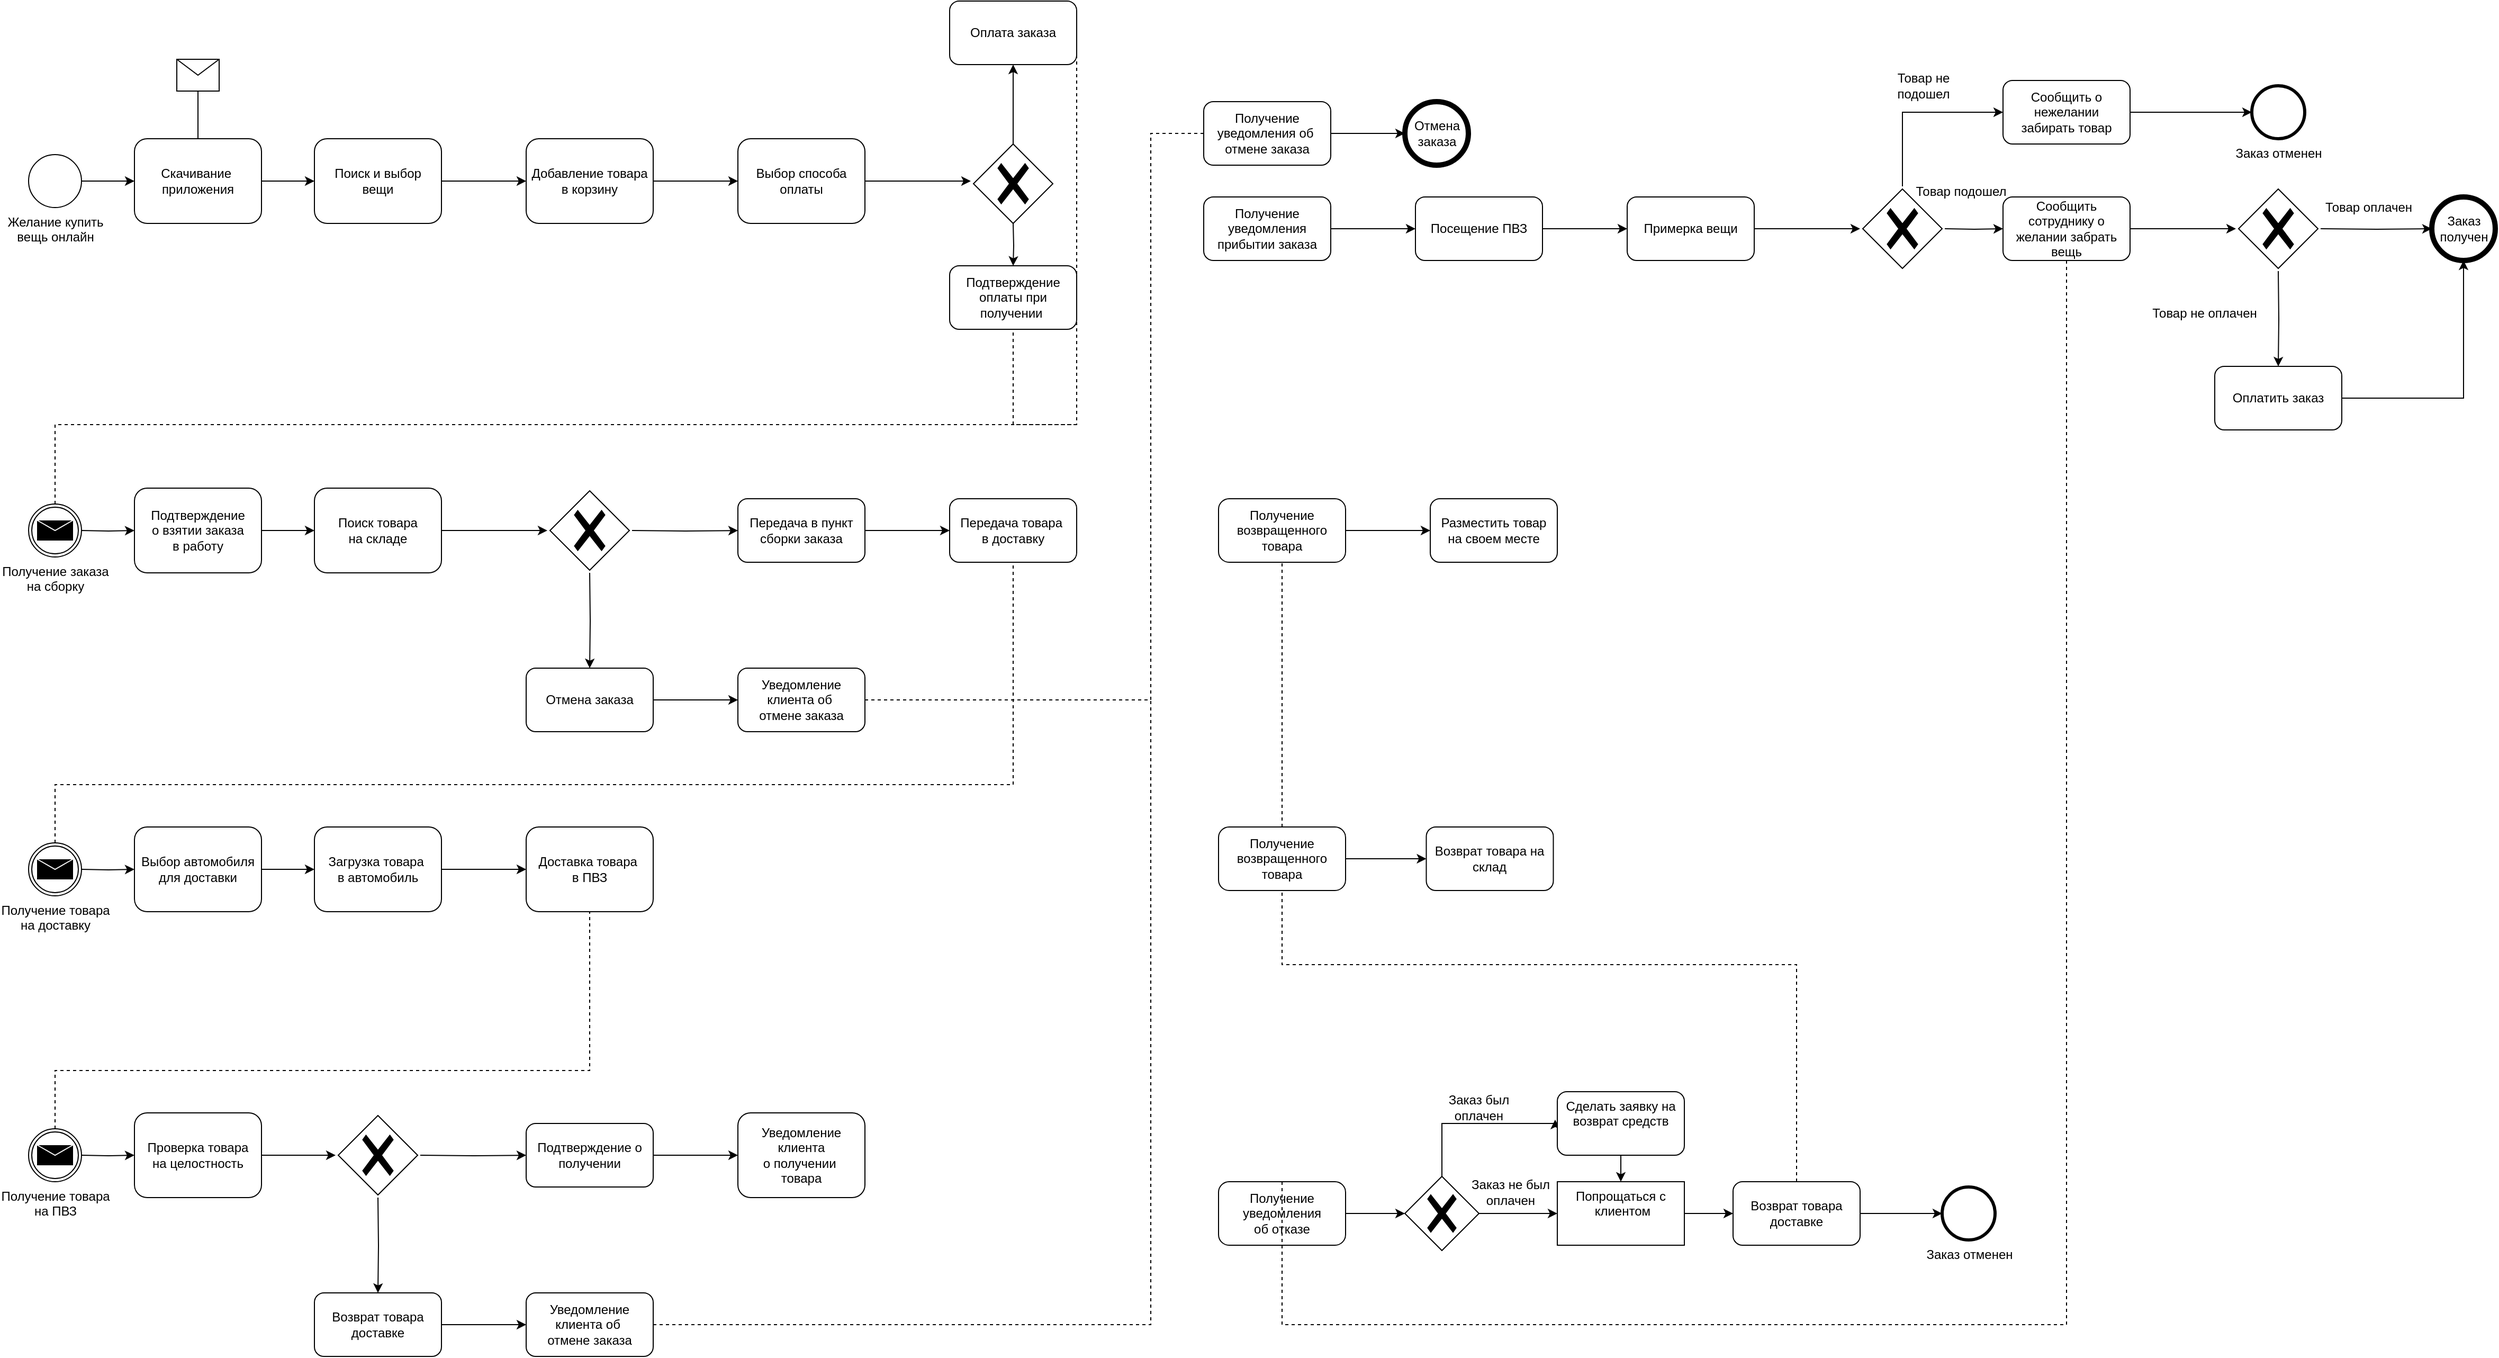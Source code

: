 <mxfile version="20.0.4" type="github"><diagram name="Page-1" id="2a216829-ef6e-dabb-86c1-c78162f3ba2b"><mxGraphModel dx="1483" dy="806" grid="1" gridSize="10" guides="1" tooltips="1" connect="1" arrows="1" fold="1" page="1" pageScale="1" pageWidth="850" pageHeight="1100" background="none" math="0" shadow="0"><root><mxCell id="0"/><mxCell id="1" parent="0"/><mxCell id="mYNx3L06p_xanwD1qVxP-95" value="" style="points=[[0.25,0.25,0],[0.5,0,0],[0.75,0.25,0],[1,0.5,0],[0.75,0.75,0],[0.5,1,0],[0.25,0.75,0],[0,0.5,0]];shape=mxgraph.bpmn.gateway2;html=1;verticalLabelPosition=bottom;labelBackgroundColor=#ffffff;verticalAlign=top;align=center;perimeter=rhombusPerimeter;outlineConnect=0;outline=none;symbol=none;gwType=exclusive;" vertex="1" parent="1"><mxGeometry x="1992.5" y="297.5" width="75" height="75" as="geometry"/></mxCell><mxCell id="7a84cebc1def654-1" value="Желание купить&lt;br&gt;вещь онлайн" style="shape=mxgraph.bpmn.shape;html=1;verticalLabelPosition=bottom;labelBackgroundColor=#ffffff;verticalAlign=top;perimeter=ellipsePerimeter;outline=standard;symbol=general;" parent="1" vertex="1"><mxGeometry x="260" y="265" width="50" height="50" as="geometry"/></mxCell><mxCell id="7a84cebc1def654-2" value="Скачивание&amp;nbsp;&lt;br&gt;приложения" style="shape=ext;rounded=1;html=1;whiteSpace=wrap;" parent="1" vertex="1"><mxGeometry x="360" y="250" width="120" height="80" as="geometry"/></mxCell><mxCell id="mYNx3L06p_xanwD1qVxP-4" value="" style="edgeStyle=orthogonalEdgeStyle;rounded=0;orthogonalLoop=1;jettySize=auto;html=1;" edge="1" parent="1" source="7a84cebc1def654-3" target="mYNx3L06p_xanwD1qVxP-3"><mxGeometry relative="1" as="geometry"/></mxCell><mxCell id="7a84cebc1def654-3" value="Поиск и выбор&lt;br&gt;вещи" style="shape=ext;rounded=1;html=1;whiteSpace=wrap;" parent="1" vertex="1"><mxGeometry x="530" y="250" width="120" height="80" as="geometry"/></mxCell><mxCell id="7a84cebc1def654-4" value="" style="shape=message;whiteSpace=wrap;html=1;" parent="1" vertex="1"><mxGeometry x="400" y="175" width="40" height="30" as="geometry"/></mxCell><mxCell id="7a84cebc1def654-36" style="edgeStyle=orthogonalEdgeStyle;rounded=0;html=1;jettySize=auto;orthogonalLoop=1;" parent="1" source="7a84cebc1def654-1" target="7a84cebc1def654-2" edge="1"><mxGeometry relative="1" as="geometry"/></mxCell><mxCell id="7a84cebc1def654-37" style="edgeStyle=orthogonalEdgeStyle;rounded=0;html=1;jettySize=auto;orthogonalLoop=1;endArrow=none;endFill=0;" parent="1" source="7a84cebc1def654-4" target="7a84cebc1def654-2" edge="1"><mxGeometry relative="1" as="geometry"/></mxCell><mxCell id="7a84cebc1def654-39" style="edgeStyle=orthogonalEdgeStyle;rounded=0;html=1;jettySize=auto;orthogonalLoop=1;" parent="1" source="7a84cebc1def654-2" target="7a84cebc1def654-3" edge="1"><mxGeometry relative="1" as="geometry"/></mxCell><mxCell id="mYNx3L06p_xanwD1qVxP-6" value="" style="edgeStyle=orthogonalEdgeStyle;rounded=0;orthogonalLoop=1;jettySize=auto;html=1;" edge="1" parent="1" source="mYNx3L06p_xanwD1qVxP-3" target="mYNx3L06p_xanwD1qVxP-5"><mxGeometry relative="1" as="geometry"/></mxCell><mxCell id="mYNx3L06p_xanwD1qVxP-3" value="Добавление товара&lt;br&gt;в корзину" style="shape=ext;rounded=1;html=1;whiteSpace=wrap;" vertex="1" parent="1"><mxGeometry x="730" y="250" width="120" height="80" as="geometry"/></mxCell><mxCell id="mYNx3L06p_xanwD1qVxP-8" value="" style="edgeStyle=orthogonalEdgeStyle;rounded=0;orthogonalLoop=1;jettySize=auto;html=1;" edge="1" parent="1" source="mYNx3L06p_xanwD1qVxP-5"><mxGeometry relative="1" as="geometry"><mxPoint x="1150" y="290" as="targetPoint"/></mxGeometry></mxCell><mxCell id="mYNx3L06p_xanwD1qVxP-5" value="Выбор способа&lt;br&gt;оплаты" style="whiteSpace=wrap;html=1;rounded=1;" vertex="1" parent="1"><mxGeometry x="930" y="250" width="120" height="80" as="geometry"/></mxCell><mxCell id="mYNx3L06p_xanwD1qVxP-10" value="" style="edgeStyle=orthogonalEdgeStyle;rounded=0;orthogonalLoop=1;jettySize=auto;html=1;exitX=0.5;exitY=0;exitDx=0;exitDy=0;exitPerimeter=0;" edge="1" parent="1" source="mYNx3L06p_xanwD1qVxP-94" target="mYNx3L06p_xanwD1qVxP-9"><mxGeometry relative="1" as="geometry"><mxPoint x="1190" y="250" as="sourcePoint"/></mxGeometry></mxCell><mxCell id="mYNx3L06p_xanwD1qVxP-12" value="" style="edgeStyle=orthogonalEdgeStyle;rounded=0;orthogonalLoop=1;jettySize=auto;html=1;" edge="1" parent="1" target="mYNx3L06p_xanwD1qVxP-11"><mxGeometry relative="1" as="geometry"><mxPoint x="1190" y="330" as="sourcePoint"/></mxGeometry></mxCell><mxCell id="mYNx3L06p_xanwD1qVxP-9" value="Оплата заказа" style="whiteSpace=wrap;html=1;rounded=1;" vertex="1" parent="1"><mxGeometry x="1130" y="120" width="120" height="60" as="geometry"/></mxCell><mxCell id="mYNx3L06p_xanwD1qVxP-11" value="Подтверждение &lt;br&gt;оплаты при&lt;br&gt;получении&amp;nbsp;" style="whiteSpace=wrap;html=1;rounded=1;" vertex="1" parent="1"><mxGeometry x="1130" y="370" width="120" height="60" as="geometry"/></mxCell><mxCell id="mYNx3L06p_xanwD1qVxP-15" value="Подтверждение&lt;br&gt;о взятии заказа&lt;br&gt;в работу" style="shape=ext;rounded=1;html=1;whiteSpace=wrap;" vertex="1" parent="1"><mxGeometry x="360" y="580" width="120" height="80" as="geometry"/></mxCell><mxCell id="mYNx3L06p_xanwD1qVxP-25" value="" style="edgeStyle=orthogonalEdgeStyle;rounded=0;orthogonalLoop=1;jettySize=auto;html=1;" edge="1" parent="1" source="mYNx3L06p_xanwD1qVxP-17"><mxGeometry relative="1" as="geometry"><mxPoint x="750" y="620.0" as="targetPoint"/></mxGeometry></mxCell><mxCell id="mYNx3L06p_xanwD1qVxP-17" value="Поиск товара&lt;br&gt;на складе" style="shape=ext;rounded=1;html=1;whiteSpace=wrap;" vertex="1" parent="1"><mxGeometry x="530" y="580" width="120" height="80" as="geometry"/></mxCell><mxCell id="mYNx3L06p_xanwD1qVxP-18" style="edgeStyle=orthogonalEdgeStyle;rounded=0;html=1;jettySize=auto;orthogonalLoop=1;" edge="1" parent="1" target="mYNx3L06p_xanwD1qVxP-15"><mxGeometry relative="1" as="geometry"><mxPoint x="310" y="620" as="sourcePoint"/></mxGeometry></mxCell><mxCell id="mYNx3L06p_xanwD1qVxP-19" style="edgeStyle=orthogonalEdgeStyle;rounded=0;html=1;jettySize=auto;orthogonalLoop=1;" edge="1" parent="1" source="mYNx3L06p_xanwD1qVxP-15" target="mYNx3L06p_xanwD1qVxP-17"><mxGeometry relative="1" as="geometry"/></mxCell><mxCell id="mYNx3L06p_xanwD1qVxP-21" value="" style="endArrow=none;dashed=1;html=1;rounded=0;entryX=1;entryY=0.5;entryDx=0;entryDy=0;exitX=0.5;exitY=0;exitDx=0;exitDy=0;" edge="1" parent="1" target="mYNx3L06p_xanwD1qVxP-9"><mxGeometry width="50" height="50" relative="1" as="geometry"><mxPoint x="285" y="595" as="sourcePoint"/><mxPoint x="730" y="530" as="targetPoint"/><Array as="points"><mxPoint x="285" y="520"/><mxPoint x="1250" y="520"/></Array></mxGeometry></mxCell><mxCell id="mYNx3L06p_xanwD1qVxP-22" value="" style="endArrow=none;dashed=1;html=1;rounded=0;entryX=0.5;entryY=1;entryDx=0;entryDy=0;" edge="1" parent="1" target="mYNx3L06p_xanwD1qVxP-11"><mxGeometry width="50" height="50" relative="1" as="geometry"><mxPoint x="1250" y="520" as="sourcePoint"/><mxPoint x="1340" y="390" as="targetPoint"/><Array as="points"><mxPoint x="1190" y="520"/></Array></mxGeometry></mxCell><mxCell id="mYNx3L06p_xanwD1qVxP-27" value="" style="edgeStyle=orthogonalEdgeStyle;rounded=0;orthogonalLoop=1;jettySize=auto;html=1;" edge="1" parent="1" target="mYNx3L06p_xanwD1qVxP-26"><mxGeometry relative="1" as="geometry"><mxPoint x="830" y="620.0" as="sourcePoint"/></mxGeometry></mxCell><mxCell id="mYNx3L06p_xanwD1qVxP-33" value="" style="edgeStyle=orthogonalEdgeStyle;rounded=0;orthogonalLoop=1;jettySize=auto;html=1;" edge="1" parent="1" target="mYNx3L06p_xanwD1qVxP-32"><mxGeometry relative="1" as="geometry"><mxPoint x="790" y="660.0" as="sourcePoint"/></mxGeometry></mxCell><mxCell id="mYNx3L06p_xanwD1qVxP-29" value="" style="edgeStyle=orthogonalEdgeStyle;rounded=0;orthogonalLoop=1;jettySize=auto;html=1;" edge="1" parent="1" source="mYNx3L06p_xanwD1qVxP-26" target="mYNx3L06p_xanwD1qVxP-28"><mxGeometry relative="1" as="geometry"/></mxCell><mxCell id="mYNx3L06p_xanwD1qVxP-26" value="Передача в пункт&lt;br&gt;сборки заказа" style="whiteSpace=wrap;html=1;rounded=1;" vertex="1" parent="1"><mxGeometry x="930" y="590" width="120" height="60" as="geometry"/></mxCell><mxCell id="mYNx3L06p_xanwD1qVxP-28" value="Передача товара&amp;nbsp;&lt;br&gt;в доставку" style="whiteSpace=wrap;html=1;rounded=1;" vertex="1" parent="1"><mxGeometry x="1130" y="590" width="120" height="60" as="geometry"/></mxCell><mxCell id="mYNx3L06p_xanwD1qVxP-35" value="" style="edgeStyle=orthogonalEdgeStyle;rounded=0;orthogonalLoop=1;jettySize=auto;html=1;" edge="1" parent="1" source="mYNx3L06p_xanwD1qVxP-32" target="mYNx3L06p_xanwD1qVxP-34"><mxGeometry relative="1" as="geometry"/></mxCell><mxCell id="mYNx3L06p_xanwD1qVxP-32" value="Отмена заказа" style="whiteSpace=wrap;html=1;rounded=1;" vertex="1" parent="1"><mxGeometry x="730" y="750" width="120" height="60" as="geometry"/></mxCell><mxCell id="mYNx3L06p_xanwD1qVxP-34" value="Уведомление клиента об&amp;nbsp;&lt;br&gt;отмене заказа" style="whiteSpace=wrap;html=1;rounded=1;" vertex="1" parent="1"><mxGeometry x="930" y="750" width="120" height="60" as="geometry"/></mxCell><mxCell id="mYNx3L06p_xanwD1qVxP-37" value="Выбор автомобиля&lt;br&gt;для доставки" style="shape=ext;rounded=1;html=1;whiteSpace=wrap;" vertex="1" parent="1"><mxGeometry x="360" y="900" width="120" height="80" as="geometry"/></mxCell><mxCell id="mYNx3L06p_xanwD1qVxP-38" value="" style="edgeStyle=orthogonalEdgeStyle;rounded=0;orthogonalLoop=1;jettySize=auto;html=1;" edge="1" parent="1" source="mYNx3L06p_xanwD1qVxP-39" target="mYNx3L06p_xanwD1qVxP-42"><mxGeometry relative="1" as="geometry"/></mxCell><mxCell id="mYNx3L06p_xanwD1qVxP-39" value="Загрузка товара&amp;nbsp;&lt;br&gt;в автомобиль" style="shape=ext;rounded=1;html=1;whiteSpace=wrap;" vertex="1" parent="1"><mxGeometry x="530" y="900" width="120" height="80" as="geometry"/></mxCell><mxCell id="mYNx3L06p_xanwD1qVxP-40" style="edgeStyle=orthogonalEdgeStyle;rounded=0;html=1;jettySize=auto;orthogonalLoop=1;" edge="1" parent="1" target="mYNx3L06p_xanwD1qVxP-37"><mxGeometry relative="1" as="geometry"><mxPoint x="310" y="940" as="sourcePoint"/></mxGeometry></mxCell><mxCell id="mYNx3L06p_xanwD1qVxP-41" style="edgeStyle=orthogonalEdgeStyle;rounded=0;html=1;jettySize=auto;orthogonalLoop=1;" edge="1" parent="1" source="mYNx3L06p_xanwD1qVxP-37" target="mYNx3L06p_xanwD1qVxP-39"><mxGeometry relative="1" as="geometry"/></mxCell><mxCell id="mYNx3L06p_xanwD1qVxP-42" value="Доставка товара&amp;nbsp;&lt;br&gt;в ПВЗ" style="shape=ext;rounded=1;html=1;whiteSpace=wrap;" vertex="1" parent="1"><mxGeometry x="730" y="900" width="120" height="80" as="geometry"/></mxCell><mxCell id="mYNx3L06p_xanwD1qVxP-54" value="" style="edgeStyle=orthogonalEdgeStyle;rounded=0;orthogonalLoop=1;jettySize=auto;html=1;" edge="1" parent="1" source="mYNx3L06p_xanwD1qVxP-47"><mxGeometry relative="1" as="geometry"><mxPoint x="550" y="1210" as="targetPoint"/></mxGeometry></mxCell><mxCell id="mYNx3L06p_xanwD1qVxP-47" value="Проверка товара&lt;br&gt;на целостность" style="shape=ext;rounded=1;html=1;whiteSpace=wrap;" vertex="1" parent="1"><mxGeometry x="360" y="1170" width="120" height="80" as="geometry"/></mxCell><mxCell id="mYNx3L06p_xanwD1qVxP-50" style="edgeStyle=orthogonalEdgeStyle;rounded=0;html=1;jettySize=auto;orthogonalLoop=1;" edge="1" parent="1" target="mYNx3L06p_xanwD1qVxP-47"><mxGeometry relative="1" as="geometry"><mxPoint x="310" y="1210" as="sourcePoint"/></mxGeometry></mxCell><mxCell id="mYNx3L06p_xanwD1qVxP-56" value="" style="edgeStyle=orthogonalEdgeStyle;rounded=0;orthogonalLoop=1;jettySize=auto;html=1;" edge="1" parent="1" target="mYNx3L06p_xanwD1qVxP-55"><mxGeometry relative="1" as="geometry"><mxPoint x="630" y="1210" as="sourcePoint"/></mxGeometry></mxCell><mxCell id="mYNx3L06p_xanwD1qVxP-60" value="" style="edgeStyle=orthogonalEdgeStyle;rounded=0;orthogonalLoop=1;jettySize=auto;html=1;" edge="1" parent="1" target="mYNx3L06p_xanwD1qVxP-59"><mxGeometry relative="1" as="geometry"><mxPoint x="590" y="1250" as="sourcePoint"/></mxGeometry></mxCell><mxCell id="mYNx3L06p_xanwD1qVxP-58" value="" style="edgeStyle=orthogonalEdgeStyle;rounded=0;orthogonalLoop=1;jettySize=auto;html=1;" edge="1" parent="1" source="mYNx3L06p_xanwD1qVxP-55" target="mYNx3L06p_xanwD1qVxP-57"><mxGeometry relative="1" as="geometry"/></mxCell><mxCell id="mYNx3L06p_xanwD1qVxP-55" value="Подтверждение о&lt;br&gt;получении" style="whiteSpace=wrap;html=1;rounded=1;" vertex="1" parent="1"><mxGeometry x="730" y="1180" width="120" height="60" as="geometry"/></mxCell><mxCell id="mYNx3L06p_xanwD1qVxP-57" value="Уведомление клиента&lt;br&gt;о получении&amp;nbsp;&lt;br&gt;товара" style="whiteSpace=wrap;html=1;rounded=1;" vertex="1" parent="1"><mxGeometry x="930" y="1170" width="120" height="80" as="geometry"/></mxCell><mxCell id="mYNx3L06p_xanwD1qVxP-62" value="" style="edgeStyle=orthogonalEdgeStyle;rounded=0;orthogonalLoop=1;jettySize=auto;html=1;" edge="1" parent="1" source="mYNx3L06p_xanwD1qVxP-59" target="mYNx3L06p_xanwD1qVxP-61"><mxGeometry relative="1" as="geometry"/></mxCell><mxCell id="mYNx3L06p_xanwD1qVxP-59" value="Возврат товара&lt;br&gt;доставке" style="whiteSpace=wrap;html=1;rounded=1;" vertex="1" parent="1"><mxGeometry x="530" y="1340" width="120" height="60" as="geometry"/></mxCell><mxCell id="mYNx3L06p_xanwD1qVxP-61" value="Уведомление клиента об&amp;nbsp;&lt;br&gt;отмене заказа" style="whiteSpace=wrap;html=1;rounded=1;" vertex="1" parent="1"><mxGeometry x="730" y="1340" width="120" height="60" as="geometry"/></mxCell><mxCell id="mYNx3L06p_xanwD1qVxP-69" value="" style="edgeStyle=orthogonalEdgeStyle;rounded=0;orthogonalLoop=1;jettySize=auto;html=1;" edge="1" parent="1" source="mYNx3L06p_xanwD1qVxP-63" target="mYNx3L06p_xanwD1qVxP-68"><mxGeometry relative="1" as="geometry"/></mxCell><mxCell id="mYNx3L06p_xanwD1qVxP-63" value="Получение уведомления об&amp;nbsp;&lt;br&gt;отмене заказа" style="rounded=1;whiteSpace=wrap;html=1;" vertex="1" parent="1"><mxGeometry x="1370" y="215" width="120" height="60" as="geometry"/></mxCell><mxCell id="mYNx3L06p_xanwD1qVxP-71" value="" style="edgeStyle=orthogonalEdgeStyle;rounded=0;orthogonalLoop=1;jettySize=auto;html=1;" edge="1" parent="1" source="mYNx3L06p_xanwD1qVxP-64" target="mYNx3L06p_xanwD1qVxP-70"><mxGeometry relative="1" as="geometry"/></mxCell><mxCell id="mYNx3L06p_xanwD1qVxP-64" value="Получение уведомления прибытии&amp;nbsp;заказа" style="rounded=1;whiteSpace=wrap;html=1;" vertex="1" parent="1"><mxGeometry x="1370" y="305" width="120" height="60" as="geometry"/></mxCell><mxCell id="mYNx3L06p_xanwD1qVxP-68" value="Отмена&lt;br&gt;заказа" style="shape=ellipse;html=1;dashed=0;whitespace=wrap;aspect=fixed;strokeWidth=5;perimeter=ellipsePerimeter;" vertex="1" parent="1"><mxGeometry x="1560" y="215" width="60" height="60" as="geometry"/></mxCell><mxCell id="mYNx3L06p_xanwD1qVxP-73" value="" style="edgeStyle=orthogonalEdgeStyle;rounded=0;orthogonalLoop=1;jettySize=auto;html=1;" edge="1" parent="1" source="mYNx3L06p_xanwD1qVxP-70" target="mYNx3L06p_xanwD1qVxP-72"><mxGeometry relative="1" as="geometry"/></mxCell><mxCell id="mYNx3L06p_xanwD1qVxP-70" value="Посещение ПВЗ" style="whiteSpace=wrap;html=1;rounded=1;" vertex="1" parent="1"><mxGeometry x="1570" y="305" width="120" height="60" as="geometry"/></mxCell><mxCell id="mYNx3L06p_xanwD1qVxP-77" value="" style="edgeStyle=orthogonalEdgeStyle;rounded=0;orthogonalLoop=1;jettySize=auto;html=1;" edge="1" parent="1" source="mYNx3L06p_xanwD1qVxP-72"><mxGeometry relative="1" as="geometry"><mxPoint x="1990" y="335" as="targetPoint"/></mxGeometry></mxCell><mxCell id="mYNx3L06p_xanwD1qVxP-72" value="Примерка вещи" style="whiteSpace=wrap;html=1;rounded=1;" vertex="1" parent="1"><mxGeometry x="1770" y="305" width="120" height="60" as="geometry"/></mxCell><mxCell id="mYNx3L06p_xanwD1qVxP-84" value="" style="edgeStyle=orthogonalEdgeStyle;rounded=0;orthogonalLoop=1;jettySize=auto;html=1;" edge="1" parent="1" target="mYNx3L06p_xanwD1qVxP-83"><mxGeometry relative="1" as="geometry"><mxPoint x="2070" y="335" as="sourcePoint"/></mxGeometry></mxCell><mxCell id="mYNx3L06p_xanwD1qVxP-140" value="" style="edgeStyle=orthogonalEdgeStyle;rounded=0;orthogonalLoop=1;jettySize=auto;html=1;" edge="1" parent="1" source="mYNx3L06p_xanwD1qVxP-78" target="mYNx3L06p_xanwD1qVxP-139"><mxGeometry relative="1" as="geometry"/></mxCell><mxCell id="mYNx3L06p_xanwD1qVxP-78" value="Сообщить о нежелании&lt;br&gt;забирать товар" style="whiteSpace=wrap;html=1;rounded=1;" vertex="1" parent="1"><mxGeometry x="2125" y="195" width="120" height="60" as="geometry"/></mxCell><mxCell id="mYNx3L06p_xanwD1qVxP-80" value="" style="endArrow=classic;html=1;rounded=0;exitX=0.5;exitY=0;exitDx=0;exitDy=0;entryX=0;entryY=0.5;entryDx=0;entryDy=0;" edge="1" parent="1" target="mYNx3L06p_xanwD1qVxP-78"><mxGeometry width="50" height="50" relative="1" as="geometry"><mxPoint x="2030" y="295" as="sourcePoint"/><mxPoint x="1980" y="410" as="targetPoint"/><Array as="points"><mxPoint x="2030" y="225"/></Array></mxGeometry></mxCell><mxCell id="mYNx3L06p_xanwD1qVxP-86" value="" style="edgeStyle=orthogonalEdgeStyle;rounded=0;orthogonalLoop=1;jettySize=auto;html=1;" edge="1" parent="1" source="mYNx3L06p_xanwD1qVxP-83"><mxGeometry relative="1" as="geometry"><mxPoint x="2345.0" y="335" as="targetPoint"/></mxGeometry></mxCell><mxCell id="mYNx3L06p_xanwD1qVxP-83" value="Сообщить сотруднику о желании забрать вещь" style="whiteSpace=wrap;html=1;rounded=1;" vertex="1" parent="1"><mxGeometry x="2125" y="305" width="120" height="60" as="geometry"/></mxCell><mxCell id="mYNx3L06p_xanwD1qVxP-88" value="" style="edgeStyle=orthogonalEdgeStyle;rounded=0;orthogonalLoop=1;jettySize=auto;html=1;" edge="1" parent="1" target="mYNx3L06p_xanwD1qVxP-87"><mxGeometry relative="1" as="geometry"><mxPoint x="2425.0" y="335" as="sourcePoint"/></mxGeometry></mxCell><mxCell id="mYNx3L06p_xanwD1qVxP-90" value="" style="edgeStyle=orthogonalEdgeStyle;rounded=0;orthogonalLoop=1;jettySize=auto;html=1;" edge="1" parent="1" target="mYNx3L06p_xanwD1qVxP-89"><mxGeometry relative="1" as="geometry"><mxPoint x="2385.0" y="375" as="sourcePoint"/></mxGeometry></mxCell><mxCell id="mYNx3L06p_xanwD1qVxP-87" value="Заказ&lt;br&gt;получен" style="shape=ellipse;html=1;dashed=0;whitespace=wrap;aspect=fixed;strokeWidth=5;perimeter=ellipsePerimeter;" vertex="1" parent="1"><mxGeometry x="2530" y="305" width="60" height="60" as="geometry"/></mxCell><mxCell id="mYNx3L06p_xanwD1qVxP-89" value="Оплатить заказ" style="whiteSpace=wrap;html=1;rounded=1;" vertex="1" parent="1"><mxGeometry x="2325" y="465" width="120" height="60" as="geometry"/></mxCell><mxCell id="mYNx3L06p_xanwD1qVxP-91" value="" style="endArrow=classic;html=1;rounded=0;exitX=1;exitY=0.5;exitDx=0;exitDy=0;entryX=0.5;entryY=1;entryDx=0;entryDy=0;" edge="1" parent="1" source="mYNx3L06p_xanwD1qVxP-89" target="mYNx3L06p_xanwD1qVxP-87"><mxGeometry width="50" height="50" relative="1" as="geometry"><mxPoint x="2650" y="490" as="sourcePoint"/><mxPoint x="2700" y="440" as="targetPoint"/><Array as="points"><mxPoint x="2560" y="495"/></Array></mxGeometry></mxCell><mxCell id="mYNx3L06p_xanwD1qVxP-92" value="" style="endArrow=none;dashed=1;html=1;rounded=0;exitX=0.5;exitY=0;exitDx=0;exitDy=0;entryX=0.5;entryY=1;entryDx=0;entryDy=0;exitPerimeter=0;" edge="1" parent="1" source="mYNx3L06p_xanwD1qVxP-99" target="mYNx3L06p_xanwD1qVxP-42"><mxGeometry width="50" height="50" relative="1" as="geometry"><mxPoint x="285" y="1365" as="sourcePoint"/><mxPoint x="1010" y="980" as="targetPoint"/><Array as="points"><mxPoint x="285" y="1130"/><mxPoint x="790" y="1130"/></Array></mxGeometry></mxCell><mxCell id="mYNx3L06p_xanwD1qVxP-93" value="" style="endArrow=none;dashed=1;html=1;rounded=0;entryX=0.5;entryY=1;entryDx=0;entryDy=0;exitX=0.5;exitY=0;exitDx=0;exitDy=0;exitPerimeter=0;" edge="1" parent="1" source="mYNx3L06p_xanwD1qVxP-100" target="mYNx3L06p_xanwD1qVxP-28"><mxGeometry width="50" height="50" relative="1" as="geometry"><mxPoint x="285" y="1025" as="sourcePoint"/><mxPoint x="810" y="880" as="targetPoint"/><Array as="points"><mxPoint x="285" y="860"/><mxPoint x="1190" y="860"/></Array></mxGeometry></mxCell><mxCell id="mYNx3L06p_xanwD1qVxP-94" value="" style="points=[[0.25,0.25,0],[0.5,0,0],[0.75,0.25,0],[1,0.5,0],[0.75,0.75,0],[0.5,1,0],[0.25,0.75,0],[0,0.5,0]];shape=mxgraph.bpmn.gateway2;html=1;verticalLabelPosition=bottom;labelBackgroundColor=#ffffff;verticalAlign=top;align=center;perimeter=rhombusPerimeter;outlineConnect=0;outline=none;symbol=none;gwType=exclusive;" vertex="1" parent="1"><mxGeometry x="1152.5" y="255" width="75" height="75" as="geometry"/></mxCell><mxCell id="mYNx3L06p_xanwD1qVxP-96" value="" style="points=[[0.25,0.25,0],[0.5,0,0],[0.75,0.25,0],[1,0.5,0],[0.75,0.75,0],[0.5,1,0],[0.25,0.75,0],[0,0.5,0]];shape=mxgraph.bpmn.gateway2;html=1;verticalLabelPosition=bottom;labelBackgroundColor=#ffffff;verticalAlign=top;align=center;perimeter=rhombusPerimeter;outlineConnect=0;outline=none;symbol=none;gwType=exclusive;" vertex="1" parent="1"><mxGeometry x="2347.5" y="297.5" width="75" height="75" as="geometry"/></mxCell><mxCell id="mYNx3L06p_xanwD1qVxP-97" value="" style="points=[[0.25,0.25,0],[0.5,0,0],[0.75,0.25,0],[1,0.5,0],[0.75,0.75,0],[0.5,1,0],[0.25,0.75,0],[0,0.5,0]];shape=mxgraph.bpmn.gateway2;html=1;verticalLabelPosition=bottom;labelBackgroundColor=#ffffff;verticalAlign=top;align=center;perimeter=rhombusPerimeter;outlineConnect=0;outline=none;symbol=none;gwType=exclusive;" vertex="1" parent="1"><mxGeometry x="752.5" y="582.5" width="75" height="75" as="geometry"/></mxCell><mxCell id="mYNx3L06p_xanwD1qVxP-98" value="" style="points=[[0.25,0.25,0],[0.5,0,0],[0.75,0.25,0],[1,0.5,0],[0.75,0.75,0],[0.5,1,0],[0.25,0.75,0],[0,0.5,0]];shape=mxgraph.bpmn.gateway2;html=1;verticalLabelPosition=bottom;labelBackgroundColor=#ffffff;verticalAlign=top;align=center;perimeter=rhombusPerimeter;outlineConnect=0;outline=none;symbol=none;gwType=exclusive;" vertex="1" parent="1"><mxGeometry x="552.5" y="1172.5" width="75" height="75" as="geometry"/></mxCell><mxCell id="mYNx3L06p_xanwD1qVxP-99" value="Получение товара&lt;br&gt;на ПВЗ" style="points=[[0.145,0.145,0],[0.5,0,0],[0.855,0.145,0],[1,0.5,0],[0.855,0.855,0],[0.5,1,0],[0.145,0.855,0],[0,0.5,0]];shape=mxgraph.bpmn.event;html=1;verticalLabelPosition=bottom;labelBackgroundColor=#ffffff;verticalAlign=top;align=center;perimeter=ellipsePerimeter;outlineConnect=0;aspect=fixed;outline=throwing;symbol=message;" vertex="1" parent="1"><mxGeometry x="260" y="1185" width="50" height="50" as="geometry"/></mxCell><mxCell id="mYNx3L06p_xanwD1qVxP-100" value="Получение товара&lt;br&gt;на доставку" style="points=[[0.145,0.145,0],[0.5,0,0],[0.855,0.145,0],[1,0.5,0],[0.855,0.855,0],[0.5,1,0],[0.145,0.855,0],[0,0.5,0]];shape=mxgraph.bpmn.event;html=1;verticalLabelPosition=bottom;labelBackgroundColor=#ffffff;verticalAlign=top;align=center;perimeter=ellipsePerimeter;outlineConnect=0;aspect=fixed;outline=throwing;symbol=message;" vertex="1" parent="1"><mxGeometry x="260" y="915" width="50" height="50" as="geometry"/></mxCell><mxCell id="mYNx3L06p_xanwD1qVxP-102" value="Получение заказа&lt;br&gt;на сборку" style="points=[[0.145,0.145,0],[0.5,0,0],[0.855,0.145,0],[1,0.5,0],[0.855,0.855,0],[0.5,1,0],[0.145,0.855,0],[0,0.5,0]];shape=mxgraph.bpmn.event;html=1;verticalLabelPosition=bottom;labelBackgroundColor=#ffffff;verticalAlign=top;align=center;perimeter=ellipsePerimeter;outlineConnect=0;aspect=fixed;outline=throwing;symbol=message;" vertex="1" parent="1"><mxGeometry x="260" y="595" width="50" height="50" as="geometry"/></mxCell><mxCell id="mYNx3L06p_xanwD1qVxP-128" value="" style="edgeStyle=orthogonalEdgeStyle;rounded=0;orthogonalLoop=1;jettySize=auto;html=1;" edge="1" parent="1" source="mYNx3L06p_xanwD1qVxP-105" target="mYNx3L06p_xanwD1qVxP-127"><mxGeometry relative="1" as="geometry"/></mxCell><mxCell id="mYNx3L06p_xanwD1qVxP-105" value="Получение уведомления&#10;об отказе" style="points=[[0.25,0,0],[0.5,0,0],[0.75,0,0],[1,0.25,0],[1,0.5,0],[1,0.75,0],[0.75,1,0],[0.5,1,0],[0.25,1,0],[0,0.75,0],[0,0.5,0],[0,0.25,0]];shape=mxgraph.bpmn.task;whiteSpace=wrap;rectStyle=rounded;size=10;taskMarker=abstract;" vertex="1" parent="1"><mxGeometry x="1384" y="1235" width="120" height="60" as="geometry"/></mxCell><mxCell id="mYNx3L06p_xanwD1qVxP-138" value="" style="edgeStyle=orthogonalEdgeStyle;rounded=0;orthogonalLoop=1;jettySize=auto;html=1;" edge="1" parent="1" source="mYNx3L06p_xanwD1qVxP-108" target="mYNx3L06p_xanwD1qVxP-137"><mxGeometry relative="1" as="geometry"/></mxCell><mxCell id="mYNx3L06p_xanwD1qVxP-108" value="Возврат товара доставке" style="rounded=1;whiteSpace=wrap;html=1;" vertex="1" parent="1"><mxGeometry x="1870" y="1235" width="120" height="60" as="geometry"/></mxCell><mxCell id="mYNx3L06p_xanwD1qVxP-110" value="" style="edgeStyle=orthogonalEdgeStyle;rounded=0;orthogonalLoop=1;jettySize=auto;html=1;" edge="1" parent="1" source="mYNx3L06p_xanwD1qVxP-111" target="mYNx3L06p_xanwD1qVxP-112"><mxGeometry relative="1" as="geometry"/></mxCell><mxCell id="mYNx3L06p_xanwD1qVxP-111" value="Получение возвращенного&#10;товара" style="points=[[0.25,0,0],[0.5,0,0],[0.75,0,0],[1,0.25,0],[1,0.5,0],[1,0.75,0],[0.75,1,0],[0.5,1,0],[0.25,1,0],[0,0.75,0],[0,0.5,0],[0,0.25,0]];shape=mxgraph.bpmn.task;whiteSpace=wrap;rectStyle=rounded;size=10;taskMarker=abstract;" vertex="1" parent="1"><mxGeometry x="1384" y="900" width="120" height="60" as="geometry"/></mxCell><mxCell id="mYNx3L06p_xanwD1qVxP-112" value="Возврат товара на склад" style="rounded=1;whiteSpace=wrap;html=1;" vertex="1" parent="1"><mxGeometry x="1580.25" y="900" width="120" height="60" as="geometry"/></mxCell><mxCell id="mYNx3L06p_xanwD1qVxP-126" value="" style="edgeStyle=orthogonalEdgeStyle;rounded=0;orthogonalLoop=1;jettySize=auto;html=1;" edge="1" parent="1" source="mYNx3L06p_xanwD1qVxP-114" target="mYNx3L06p_xanwD1qVxP-125"><mxGeometry relative="1" as="geometry"/></mxCell><mxCell id="mYNx3L06p_xanwD1qVxP-114" value="Получение возвращенного товара" style="points=[[0.25,0,0],[0.5,0,0],[0.75,0,0],[1,0.25,0],[1,0.5,0],[1,0.75,0],[0.75,1,0],[0.5,1,0],[0.25,1,0],[0,0.75,0],[0,0.5,0],[0,0.25,0]];shape=mxgraph.bpmn.task;whiteSpace=wrap;rectStyle=rounded;size=10;taskMarker=abstract;" vertex="1" parent="1"><mxGeometry x="1384" y="590" width="120" height="60" as="geometry"/></mxCell><mxCell id="mYNx3L06p_xanwD1qVxP-125" value="&lt;span style=&quot;background-color: rgb(255, 255, 255);&quot;&gt;Разместить товар&lt;/span&gt;&lt;br style=&quot;background-color: rgb(255, 255, 255);&quot;&gt;&lt;span style=&quot;background-color: rgb(255, 255, 255);&quot;&gt;на своем месте&lt;/span&gt;" style="rounded=1;whiteSpace=wrap;html=1;" vertex="1" parent="1"><mxGeometry x="1584" y="590" width="120" height="60" as="geometry"/></mxCell><mxCell id="mYNx3L06p_xanwD1qVxP-130" value="" style="edgeStyle=orthogonalEdgeStyle;rounded=0;orthogonalLoop=1;jettySize=auto;html=1;exitX=0.5;exitY=0;exitDx=0;exitDy=0;exitPerimeter=0;entryX=-0.017;entryY=0.44;entryDx=0;entryDy=0;entryPerimeter=0;" edge="1" parent="1" source="mYNx3L06p_xanwD1qVxP-127" target="mYNx3L06p_xanwD1qVxP-133"><mxGeometry relative="1" as="geometry"><mxPoint x="1680" y="1180" as="targetPoint"/><Array as="points"><mxPoint x="1595" y="1180"/><mxPoint x="1702" y="1180"/></Array></mxGeometry></mxCell><mxCell id="mYNx3L06p_xanwD1qVxP-132" value="" style="edgeStyle=orthogonalEdgeStyle;rounded=0;orthogonalLoop=1;jettySize=auto;html=1;" edge="1" parent="1" source="mYNx3L06p_xanwD1qVxP-127" target="mYNx3L06p_xanwD1qVxP-131"><mxGeometry relative="1" as="geometry"/></mxCell><mxCell id="mYNx3L06p_xanwD1qVxP-127" value="" style="points=[[0.25,0.25,0],[0.5,0,0],[0.75,0.25,0],[1,0.5,0],[0.75,0.75,0],[0.5,1,0],[0.25,0.75,0],[0,0.5,0]];shape=mxgraph.bpmn.gateway2;html=1;verticalLabelPosition=bottom;labelBackgroundColor=#ffffff;verticalAlign=top;align=center;perimeter=rhombusPerimeter;outlineConnect=0;outline=none;symbol=none;gwType=exclusive;" vertex="1" parent="1"><mxGeometry x="1560" y="1230" width="70" height="70" as="geometry"/></mxCell><mxCell id="mYNx3L06p_xanwD1qVxP-136" value="" style="edgeStyle=orthogonalEdgeStyle;rounded=0;orthogonalLoop=1;jettySize=auto;html=1;" edge="1" parent="1" source="mYNx3L06p_xanwD1qVxP-131" target="mYNx3L06p_xanwD1qVxP-108"><mxGeometry relative="1" as="geometry"/></mxCell><mxCell id="mYNx3L06p_xanwD1qVxP-131" value="Попрощаться с&lt;br&gt;&amp;nbsp;клиентом" style="whiteSpace=wrap;html=1;verticalAlign=top;labelBackgroundColor=#ffffff;" vertex="1" parent="1"><mxGeometry x="1704" y="1235" width="120" height="60" as="geometry"/></mxCell><mxCell id="mYNx3L06p_xanwD1qVxP-144" value="" style="edgeStyle=orthogonalEdgeStyle;rounded=0;orthogonalLoop=1;jettySize=auto;html=1;" edge="1" parent="1" source="mYNx3L06p_xanwD1qVxP-133" target="mYNx3L06p_xanwD1qVxP-131"><mxGeometry relative="1" as="geometry"/></mxCell><mxCell id="mYNx3L06p_xanwD1qVxP-133" value="Сделать заявку на возврат средств" style="rounded=1;whiteSpace=wrap;html=1;verticalAlign=top;labelBackgroundColor=#ffffff;" vertex="1" parent="1"><mxGeometry x="1704" y="1150" width="120" height="60" as="geometry"/></mxCell><mxCell id="mYNx3L06p_xanwD1qVxP-137" value="Заказ отменен" style="points=[[0.145,0.145,0],[0.5,0,0],[0.855,0.145,0],[1,0.5,0],[0.855,0.855,0],[0.5,1,0],[0.145,0.855,0],[0,0.5,0]];shape=mxgraph.bpmn.event;html=1;verticalLabelPosition=bottom;labelBackgroundColor=#ffffff;verticalAlign=top;align=center;perimeter=ellipsePerimeter;outlineConnect=0;aspect=fixed;outline=end;symbol=terminate2;" vertex="1" parent="1"><mxGeometry x="2067.5" y="1240" width="50" height="50" as="geometry"/></mxCell><mxCell id="mYNx3L06p_xanwD1qVxP-139" value="Заказ отменен" style="points=[[0.145,0.145,0],[0.5,0,0],[0.855,0.145,0],[1,0.5,0],[0.855,0.855,0],[0.5,1,0],[0.145,0.855,0],[0,0.5,0]];shape=mxgraph.bpmn.event;html=1;verticalLabelPosition=bottom;labelBackgroundColor=#ffffff;verticalAlign=top;align=center;perimeter=ellipsePerimeter;outlineConnect=0;aspect=fixed;outline=end;symbol=terminate2;" vertex="1" parent="1"><mxGeometry x="2360" y="200" width="50" height="50" as="geometry"/></mxCell><mxCell id="mYNx3L06p_xanwD1qVxP-141" value="" style="endArrow=none;dashed=1;html=1;rounded=0;exitX=0.5;exitY=0;exitDx=0;exitDy=0;entryX=0.5;entryY=1;entryDx=0;entryDy=0;entryPerimeter=0;" edge="1" parent="1" source="mYNx3L06p_xanwD1qVxP-108" target="mYNx3L06p_xanwD1qVxP-111"><mxGeometry width="50" height="50" relative="1" as="geometry"><mxPoint x="1720" y="1240" as="sourcePoint"/><mxPoint x="1770" y="1190" as="targetPoint"/><Array as="points"><mxPoint x="1930" y="1030"/><mxPoint x="1530" y="1030"/><mxPoint x="1444" y="1030"/></Array></mxGeometry></mxCell><mxCell id="mYNx3L06p_xanwD1qVxP-142" value="" style="endArrow=none;dashed=1;html=1;rounded=0;entryX=0.5;entryY=1;entryDx=0;entryDy=0;exitX=0.5;exitY=0;exitDx=0;exitDy=0;exitPerimeter=0;" edge="1" parent="1" source="mYNx3L06p_xanwD1qVxP-105" target="mYNx3L06p_xanwD1qVxP-83"><mxGeometry width="50" height="50" relative="1" as="geometry"><mxPoint x="2230" y="920" as="sourcePoint"/><mxPoint x="2280" y="870" as="targetPoint"/><Array as="points"><mxPoint x="1444" y="1370"/><mxPoint x="2185" y="1370"/><mxPoint x="2185" y="910"/></Array></mxGeometry></mxCell><mxCell id="mYNx3L06p_xanwD1qVxP-143" value="" style="endArrow=none;dashed=1;html=1;rounded=0;exitX=0.5;exitY=0;exitDx=0;exitDy=0;exitPerimeter=0;entryX=0.5;entryY=1;entryDx=0;entryDy=0;entryPerimeter=0;" edge="1" parent="1" source="mYNx3L06p_xanwD1qVxP-111" target="mYNx3L06p_xanwD1qVxP-114"><mxGeometry width="50" height="50" relative="1" as="geometry"><mxPoint x="1900" y="1020" as="sourcePoint"/><mxPoint x="1950" y="970" as="targetPoint"/></mxGeometry></mxCell><mxCell id="mYNx3L06p_xanwD1qVxP-145" value="Заказ был оплачен" style="text;html=1;strokeColor=none;fillColor=none;align=center;verticalAlign=middle;whiteSpace=wrap;rounded=0;" vertex="1" parent="1"><mxGeometry x="1590" y="1150" width="80" height="30" as="geometry"/></mxCell><mxCell id="mYNx3L06p_xanwD1qVxP-146" value="Заказ не был оплачен" style="text;html=1;strokeColor=none;fillColor=none;align=center;verticalAlign=middle;whiteSpace=wrap;rounded=0;" vertex="1" parent="1"><mxGeometry x="1620" y="1230" width="80" height="30" as="geometry"/></mxCell><mxCell id="mYNx3L06p_xanwD1qVxP-147" value="Товар не подошел" style="text;html=1;strokeColor=none;fillColor=none;align=center;verticalAlign=middle;whiteSpace=wrap;rounded=0;" vertex="1" parent="1"><mxGeometry x="2010" y="185" width="80" height="30" as="geometry"/></mxCell><mxCell id="mYNx3L06p_xanwD1qVxP-148" value="&lt;span style=&quot;&quot;&gt;Товар подошел&lt;/span&gt;" style="text;html=1;align=center;verticalAlign=middle;resizable=0;points=[];autosize=1;strokeColor=none;fillColor=none;" vertex="1" parent="1"><mxGeometry x="2030" y="285" width="110" height="30" as="geometry"/></mxCell><mxCell id="mYNx3L06p_xanwD1qVxP-149" value="&lt;span style=&quot;&quot;&gt;Товар не оплачен&lt;/span&gt;" style="text;html=1;align=center;verticalAlign=middle;resizable=0;points=[];autosize=1;strokeColor=none;fillColor=none;" vertex="1" parent="1"><mxGeometry x="2255" y="400" width="120" height="30" as="geometry"/></mxCell><mxCell id="mYNx3L06p_xanwD1qVxP-150" value="&lt;span style=&quot;&quot;&gt;Товар оплачен&lt;/span&gt;" style="text;html=1;align=center;verticalAlign=middle;resizable=0;points=[];autosize=1;strokeColor=none;fillColor=none;" vertex="1" parent="1"><mxGeometry x="2415" y="300" width="110" height="30" as="geometry"/></mxCell><mxCell id="mYNx3L06p_xanwD1qVxP-151" value="" style="endArrow=none;dashed=1;html=1;rounded=0;exitX=1;exitY=0.5;exitDx=0;exitDy=0;entryX=0;entryY=0.5;entryDx=0;entryDy=0;" edge="1" parent="1" source="mYNx3L06p_xanwD1qVxP-34" target="mYNx3L06p_xanwD1qVxP-63"><mxGeometry width="50" height="50" relative="1" as="geometry"><mxPoint x="1260" y="580" as="sourcePoint"/><mxPoint x="1310" y="530" as="targetPoint"/><Array as="points"><mxPoint x="1320" y="780"/><mxPoint x="1320" y="245"/></Array></mxGeometry></mxCell><mxCell id="mYNx3L06p_xanwD1qVxP-152" value="" style="endArrow=none;dashed=1;html=1;rounded=0;exitX=1;exitY=0.5;exitDx=0;exitDy=0;" edge="1" parent="1" source="mYNx3L06p_xanwD1qVxP-61"><mxGeometry width="50" height="50" relative="1" as="geometry"><mxPoint x="1170" y="1080" as="sourcePoint"/><mxPoint x="1320" y="780" as="targetPoint"/><Array as="points"><mxPoint x="1320" y="1370"/></Array></mxGeometry></mxCell></root></mxGraphModel></diagram></mxfile>